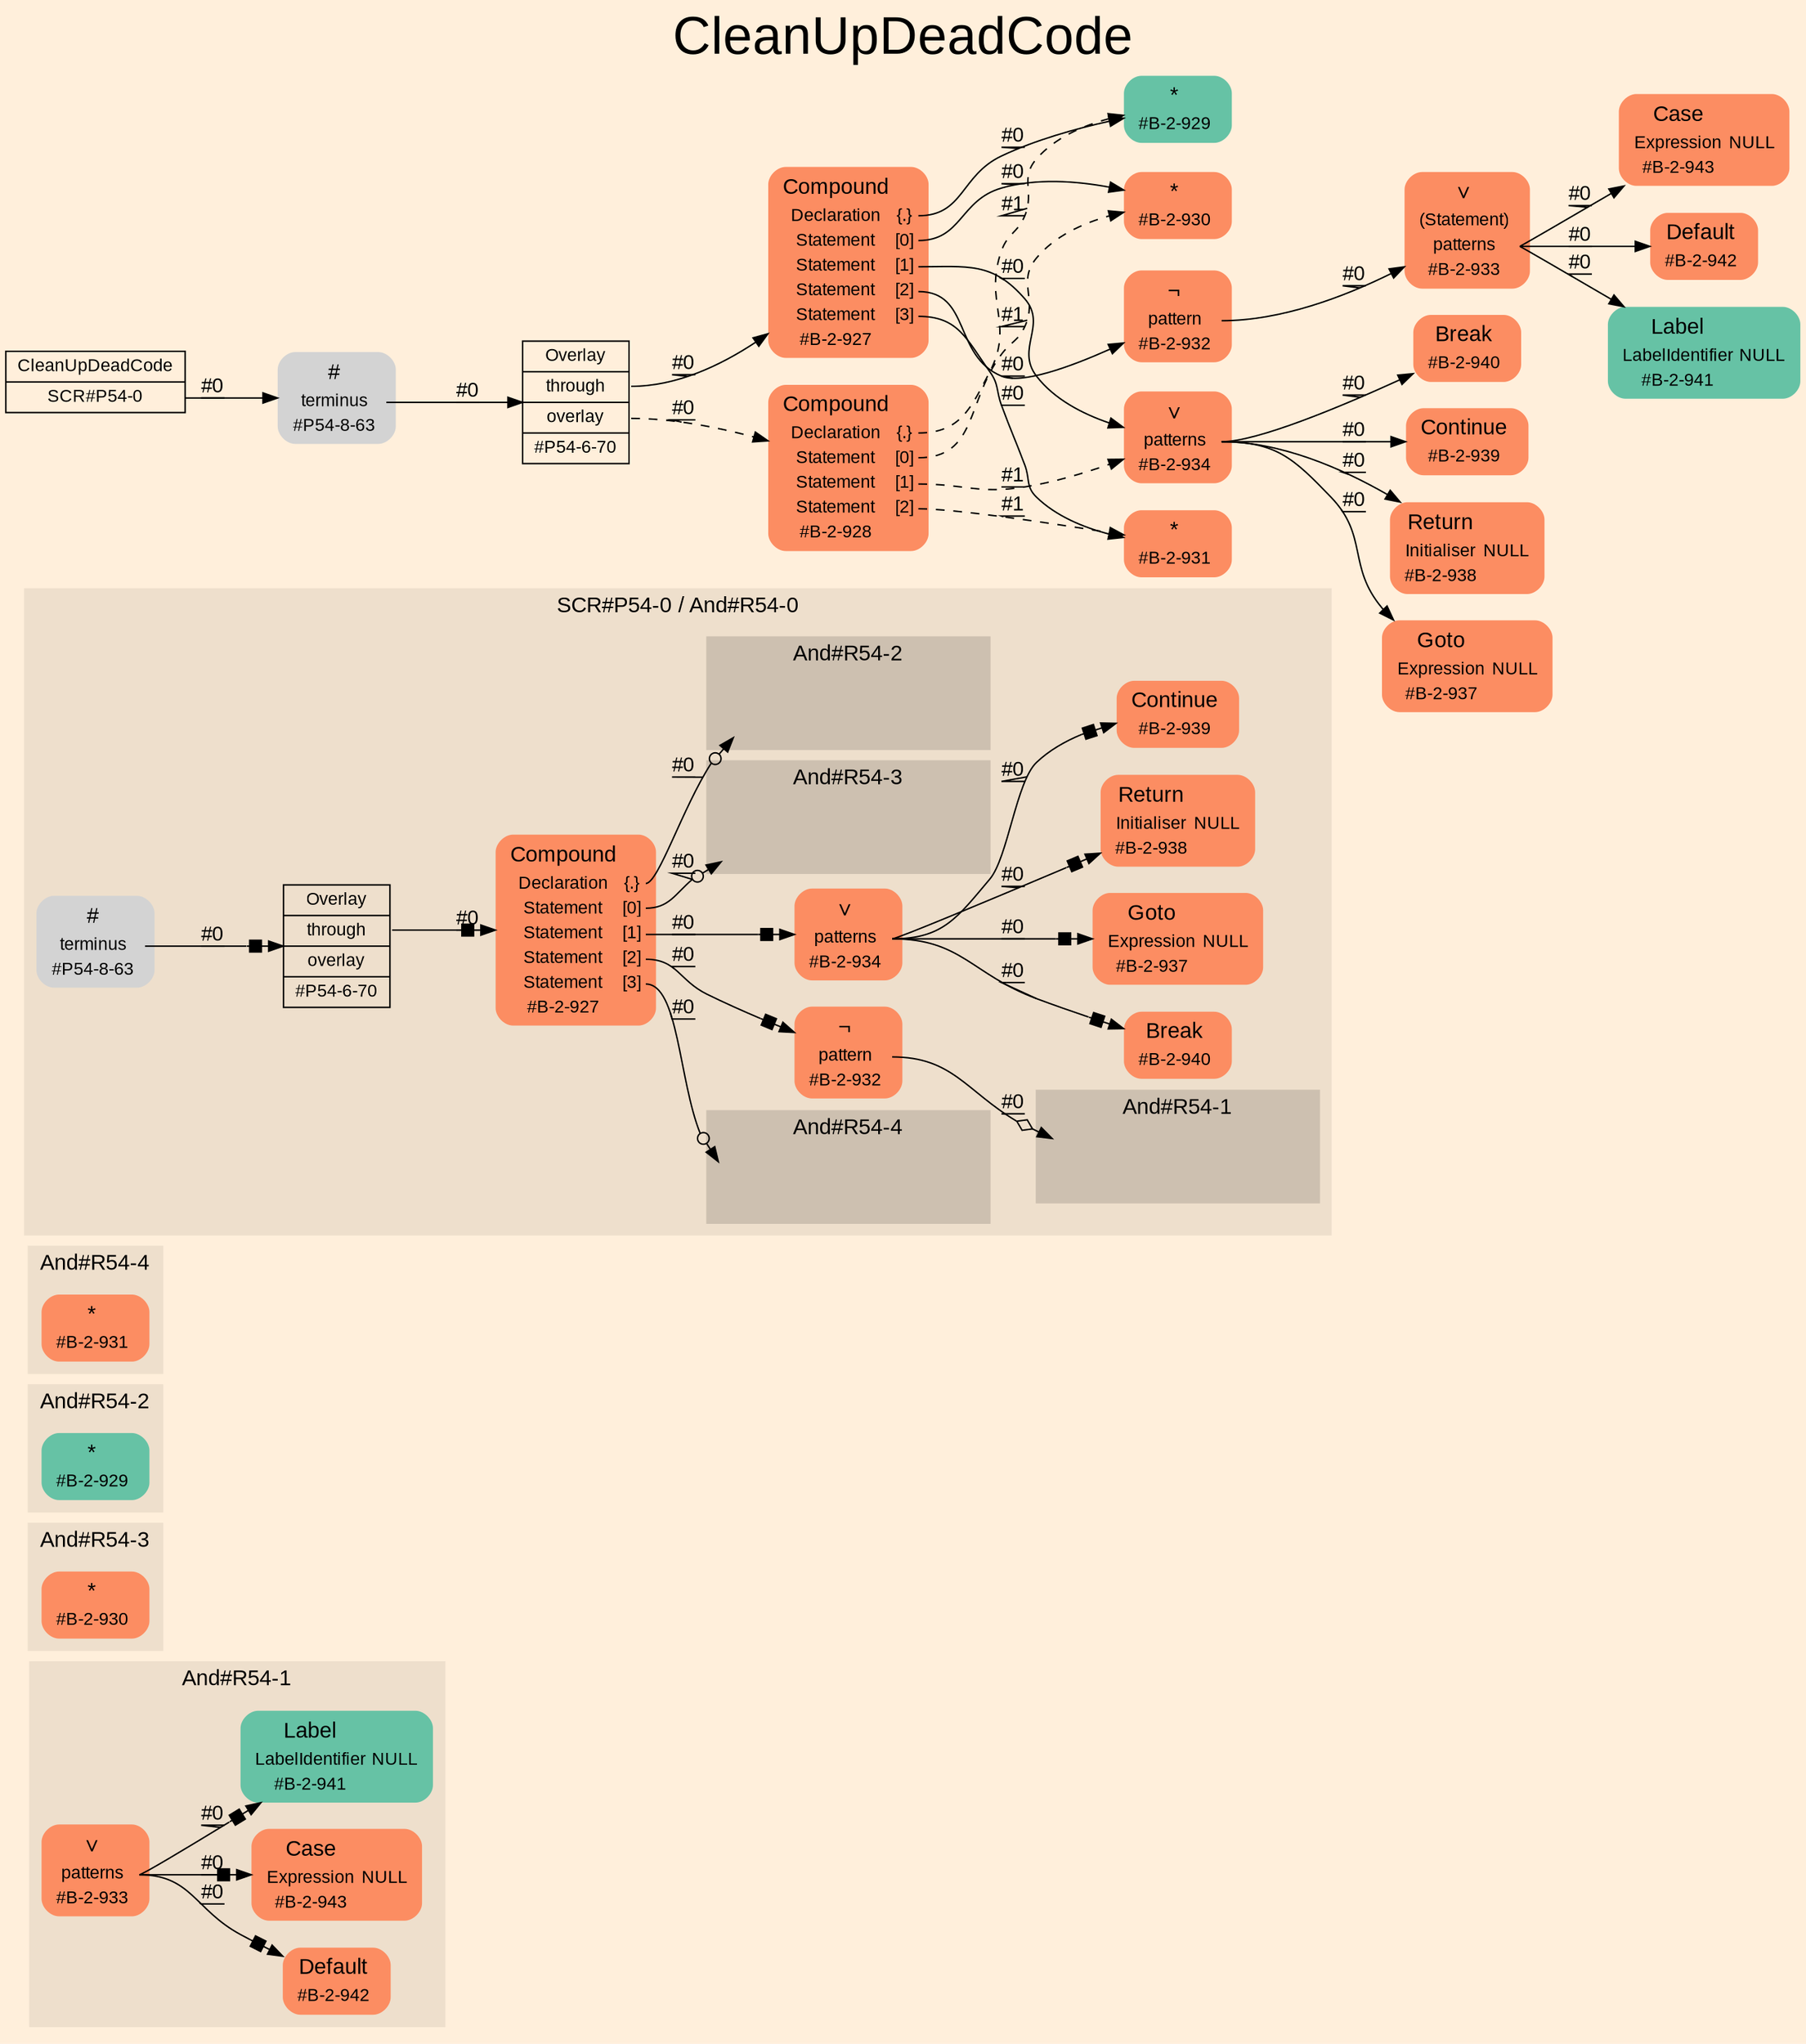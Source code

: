 digraph "CleanUpDeadCode" {
label = "CleanUpDeadCode"
labelloc = t
fontsize = "36"
graph [
    rankdir = "LR"
    ranksep = 0.3
    bgcolor = antiquewhite1
    color = black
    fontcolor = black
    fontname = "Arial"
];
node [
    fontname = "Arial"
];
edge [
    fontname = "Arial"
];

// -------------------- figure And#R54-1 --------------------
subgraph "clusterAnd#R54-1" {
    label = "And#R54-1"
    style = "filled"
    color = antiquewhite2
    fontsize = "15"
    "And#R54-1 / #B-2-933" [
        shape = "plaintext"
        fillcolor = "/set28/2"
        label = <<TABLE BORDER="0" CELLBORDER="0" CELLSPACING="0">
         <TR><TD><FONT POINT-SIZE="15.0">∨</FONT></TD><TD></TD></TR>
         <TR><TD>patterns</TD><TD PORT="port0"></TD></TR>
         <TR><TD>#B-2-933</TD><TD PORT="port1"></TD></TR>
        </TABLE>>
        style = "rounded,filled"
        fontsize = "12"
    ];
    
    "And#R54-1 / #B-2-941" [
        shape = "plaintext"
        fillcolor = "/set28/1"
        label = <<TABLE BORDER="0" CELLBORDER="0" CELLSPACING="0">
         <TR><TD><FONT POINT-SIZE="15.0">Label</FONT></TD><TD></TD></TR>
         <TR><TD>LabelIdentifier</TD><TD PORT="port0">NULL</TD></TR>
         <TR><TD>#B-2-941</TD><TD PORT="port1"></TD></TR>
        </TABLE>>
        style = "rounded,filled"
        fontsize = "12"
    ];
    
    "And#R54-1 / #B-2-942" [
        shape = "plaintext"
        fillcolor = "/set28/2"
        label = <<TABLE BORDER="0" CELLBORDER="0" CELLSPACING="0">
         <TR><TD><FONT POINT-SIZE="15.0">Default</FONT></TD><TD></TD></TR>
         <TR><TD>#B-2-942</TD><TD PORT="port0"></TD></TR>
        </TABLE>>
        style = "rounded,filled"
        fontsize = "12"
    ];
    
    "And#R54-1 / #B-2-943" [
        shape = "plaintext"
        fillcolor = "/set28/2"
        label = <<TABLE BORDER="0" CELLBORDER="0" CELLSPACING="0">
         <TR><TD><FONT POINT-SIZE="15.0">Case</FONT></TD><TD></TD></TR>
         <TR><TD>Expression</TD><TD PORT="port0">NULL</TD></TR>
         <TR><TD>#B-2-943</TD><TD PORT="port1"></TD></TR>
        </TABLE>>
        style = "rounded,filled"
        fontsize = "12"
    ];
    
}


// -------------------- figure And#R54-3 --------------------
subgraph "clusterAnd#R54-3" {
    label = "And#R54-3"
    style = "filled"
    color = antiquewhite2
    fontsize = "15"
    "And#R54-3 / #B-2-930" [
        shape = "plaintext"
        fillcolor = "/set28/2"
        label = <<TABLE BORDER="0" CELLBORDER="0" CELLSPACING="0">
         <TR><TD><FONT POINT-SIZE="15.0">*</FONT></TD><TD></TD></TR>
         <TR><TD>#B-2-930</TD><TD PORT="port0"></TD></TR>
        </TABLE>>
        style = "rounded,filled"
        fontsize = "12"
    ];
    
}


// -------------------- figure And#R54-2 --------------------
subgraph "clusterAnd#R54-2" {
    label = "And#R54-2"
    style = "filled"
    color = antiquewhite2
    fontsize = "15"
    "And#R54-2 / #B-2-929" [
        shape = "plaintext"
        fillcolor = "/set28/1"
        label = <<TABLE BORDER="0" CELLBORDER="0" CELLSPACING="0">
         <TR><TD><FONT POINT-SIZE="15.0">*</FONT></TD><TD></TD></TR>
         <TR><TD>#B-2-929</TD><TD PORT="port0"></TD></TR>
        </TABLE>>
        style = "rounded,filled"
        fontsize = "12"
    ];
    
}


// -------------------- figure And#R54-4 --------------------
subgraph "clusterAnd#R54-4" {
    label = "And#R54-4"
    style = "filled"
    color = antiquewhite2
    fontsize = "15"
    "And#R54-4 / #B-2-931" [
        shape = "plaintext"
        fillcolor = "/set28/2"
        label = <<TABLE BORDER="0" CELLBORDER="0" CELLSPACING="0">
         <TR><TD><FONT POINT-SIZE="15.0">*</FONT></TD><TD></TD></TR>
         <TR><TD>#B-2-931</TD><TD PORT="port0"></TD></TR>
        </TABLE>>
        style = "rounded,filled"
        fontsize = "12"
    ];
    
}


// -------------------- figure And#R54-0 --------------------
subgraph "clusterAnd#R54-0" {
    label = "SCR#P54-0 / And#R54-0"
    style = "filled"
    color = antiquewhite2
    fontsize = "15"
    "And#R54-0 / #B-2-927" [
        shape = "plaintext"
        fillcolor = "/set28/2"
        label = <<TABLE BORDER="0" CELLBORDER="0" CELLSPACING="0">
         <TR><TD><FONT POINT-SIZE="15.0">Compound</FONT></TD><TD></TD></TR>
         <TR><TD>Declaration</TD><TD PORT="port0">{.}</TD></TR>
         <TR><TD>Statement</TD><TD PORT="port1">[0]</TD></TR>
         <TR><TD>Statement</TD><TD PORT="port2">[1]</TD></TR>
         <TR><TD>Statement</TD><TD PORT="port3">[2]</TD></TR>
         <TR><TD>Statement</TD><TD PORT="port4">[3]</TD></TR>
         <TR><TD>#B-2-927</TD><TD PORT="port5"></TD></TR>
        </TABLE>>
        style = "rounded,filled"
        fontsize = "12"
    ];
    
    "And#R54-0 / #B-2-932" [
        shape = "plaintext"
        fillcolor = "/set28/2"
        label = <<TABLE BORDER="0" CELLBORDER="0" CELLSPACING="0">
         <TR><TD><FONT POINT-SIZE="15.0">¬</FONT></TD><TD></TD></TR>
         <TR><TD>pattern</TD><TD PORT="port0"></TD></TR>
         <TR><TD>#B-2-932</TD><TD PORT="port1"></TD></TR>
        </TABLE>>
        style = "rounded,filled"
        fontsize = "12"
    ];
    
    "And#R54-0 / #B-2-934" [
        shape = "plaintext"
        fillcolor = "/set28/2"
        label = <<TABLE BORDER="0" CELLBORDER="0" CELLSPACING="0">
         <TR><TD><FONT POINT-SIZE="15.0">∨</FONT></TD><TD></TD></TR>
         <TR><TD>patterns</TD><TD PORT="port0"></TD></TR>
         <TR><TD>#B-2-934</TD><TD PORT="port1"></TD></TR>
        </TABLE>>
        style = "rounded,filled"
        fontsize = "12"
    ];
    
    "And#R54-0 / #B-2-937" [
        shape = "plaintext"
        fillcolor = "/set28/2"
        label = <<TABLE BORDER="0" CELLBORDER="0" CELLSPACING="0">
         <TR><TD><FONT POINT-SIZE="15.0">Goto</FONT></TD><TD></TD></TR>
         <TR><TD>Expression</TD><TD PORT="port0">NULL</TD></TR>
         <TR><TD>#B-2-937</TD><TD PORT="port1"></TD></TR>
        </TABLE>>
        style = "rounded,filled"
        fontsize = "12"
    ];
    
    "And#R54-0 / #B-2-938" [
        shape = "plaintext"
        fillcolor = "/set28/2"
        label = <<TABLE BORDER="0" CELLBORDER="0" CELLSPACING="0">
         <TR><TD><FONT POINT-SIZE="15.0">Return</FONT></TD><TD></TD></TR>
         <TR><TD>Initialiser</TD><TD PORT="port0">NULL</TD></TR>
         <TR><TD>#B-2-938</TD><TD PORT="port1"></TD></TR>
        </TABLE>>
        style = "rounded,filled"
        fontsize = "12"
    ];
    
    "And#R54-0 / #B-2-939" [
        shape = "plaintext"
        fillcolor = "/set28/2"
        label = <<TABLE BORDER="0" CELLBORDER="0" CELLSPACING="0">
         <TR><TD><FONT POINT-SIZE="15.0">Continue</FONT></TD><TD></TD></TR>
         <TR><TD>#B-2-939</TD><TD PORT="port0"></TD></TR>
        </TABLE>>
        style = "rounded,filled"
        fontsize = "12"
    ];
    
    "And#R54-0 / #B-2-940" [
        shape = "plaintext"
        fillcolor = "/set28/2"
        label = <<TABLE BORDER="0" CELLBORDER="0" CELLSPACING="0">
         <TR><TD><FONT POINT-SIZE="15.0">Break</FONT></TD><TD></TD></TR>
         <TR><TD>#B-2-940</TD><TD PORT="port0"></TD></TR>
        </TABLE>>
        style = "rounded,filled"
        fontsize = "12"
    ];
    
    "And#R54-0 / #P54-6-70" [
        shape = "record"
        fillcolor = antiquewhite2
        label = "<fixed> Overlay | <port0> through | <port1> overlay | <port2> #P54-6-70"
        style = "filled"
        fontsize = "12"
        color = black
        fontcolor = black
    ];
    
    "And#R54-0 / #P54-8-63" [
        shape = "plaintext"
        label = <<TABLE BORDER="0" CELLBORDER="0" CELLSPACING="0">
         <TR><TD><FONT POINT-SIZE="15.0">#</FONT></TD><TD></TD></TR>
         <TR><TD>terminus</TD><TD PORT="port0"></TD></TR>
         <TR><TD>#P54-8-63</TD><TD PORT="port1"></TD></TR>
        </TABLE>>
        style = "rounded,filled"
        fontsize = "12"
    ];
    
    subgraph "clusterAnd#R54-0 / And#R54-2" {
        label = "And#R54-2"
        style = "filled"
        color = antiquewhite3
        fontsize = "15"
        "And#R54-0 / #0 / #B-2-929" [
            shape = "none"
            style = "invisible"
        ];
        
    }
    
    subgraph "clusterAnd#R54-0 / And#R54-3" {
        label = "And#R54-3"
        style = "filled"
        color = antiquewhite3
        fontsize = "15"
        "And#R54-0 / #0 / #B-2-930" [
            shape = "none"
            style = "invisible"
        ];
        
    }
    
    subgraph "clusterAnd#R54-0 / And#R54-4" {
        label = "And#R54-4"
        style = "filled"
        color = antiquewhite3
        fontsize = "15"
        "And#R54-0 / #0 / #B-2-931" [
            shape = "none"
            style = "invisible"
        ];
        
    }
    
    subgraph "clusterAnd#R54-0 / And#R54-1" {
        label = "And#R54-1"
        style = "filled"
        color = antiquewhite3
        fontsize = "15"
        "And#R54-0 / #0 / #B-2-933" [
            shape = "none"
            style = "invisible"
        ];
        
    }
    
}


// -------------------- transformation figure --------------------
"CR#P54-0" [
    shape = "record"
    fillcolor = antiquewhite1
    label = "<fixed> CleanUpDeadCode | <port0> SCR#P54-0"
    style = "filled"
    fontsize = "12"
    color = black
    fontcolor = black
];

"#P54-8-63" [
    shape = "plaintext"
    label = <<TABLE BORDER="0" CELLBORDER="0" CELLSPACING="0">
     <TR><TD><FONT POINT-SIZE="15.0">#</FONT></TD><TD></TD></TR>
     <TR><TD>terminus</TD><TD PORT="port0"></TD></TR>
     <TR><TD>#P54-8-63</TD><TD PORT="port1"></TD></TR>
    </TABLE>>
    style = "rounded,filled"
    fontsize = "12"
];

"#P54-6-70" [
    shape = "record"
    fillcolor = antiquewhite1
    label = "<fixed> Overlay | <port0> through | <port1> overlay | <port2> #P54-6-70"
    style = "filled"
    fontsize = "12"
    color = black
    fontcolor = black
];

"#B-2-927" [
    shape = "plaintext"
    fillcolor = "/set28/2"
    label = <<TABLE BORDER="0" CELLBORDER="0" CELLSPACING="0">
     <TR><TD><FONT POINT-SIZE="15.0">Compound</FONT></TD><TD></TD></TR>
     <TR><TD>Declaration</TD><TD PORT="port0">{.}</TD></TR>
     <TR><TD>Statement</TD><TD PORT="port1">[0]</TD></TR>
     <TR><TD>Statement</TD><TD PORT="port2">[1]</TD></TR>
     <TR><TD>Statement</TD><TD PORT="port3">[2]</TD></TR>
     <TR><TD>Statement</TD><TD PORT="port4">[3]</TD></TR>
     <TR><TD>#B-2-927</TD><TD PORT="port5"></TD></TR>
    </TABLE>>
    style = "rounded,filled"
    fontsize = "12"
];

"#B-2-929" [
    shape = "plaintext"
    fillcolor = "/set28/1"
    label = <<TABLE BORDER="0" CELLBORDER="0" CELLSPACING="0">
     <TR><TD><FONT POINT-SIZE="15.0">*</FONT></TD><TD></TD></TR>
     <TR><TD>#B-2-929</TD><TD PORT="port0"></TD></TR>
    </TABLE>>
    style = "rounded,filled"
    fontsize = "12"
];

"#B-2-930" [
    shape = "plaintext"
    fillcolor = "/set28/2"
    label = <<TABLE BORDER="0" CELLBORDER="0" CELLSPACING="0">
     <TR><TD><FONT POINT-SIZE="15.0">*</FONT></TD><TD></TD></TR>
     <TR><TD>#B-2-930</TD><TD PORT="port0"></TD></TR>
    </TABLE>>
    style = "rounded,filled"
    fontsize = "12"
];

"#B-2-934" [
    shape = "plaintext"
    fillcolor = "/set28/2"
    label = <<TABLE BORDER="0" CELLBORDER="0" CELLSPACING="0">
     <TR><TD><FONT POINT-SIZE="15.0">∨</FONT></TD><TD></TD></TR>
     <TR><TD>patterns</TD><TD PORT="port0"></TD></TR>
     <TR><TD>#B-2-934</TD><TD PORT="port1"></TD></TR>
    </TABLE>>
    style = "rounded,filled"
    fontsize = "12"
];

"#B-2-940" [
    shape = "plaintext"
    fillcolor = "/set28/2"
    label = <<TABLE BORDER="0" CELLBORDER="0" CELLSPACING="0">
     <TR><TD><FONT POINT-SIZE="15.0">Break</FONT></TD><TD></TD></TR>
     <TR><TD>#B-2-940</TD><TD PORT="port0"></TD></TR>
    </TABLE>>
    style = "rounded,filled"
    fontsize = "12"
];

"#B-2-939" [
    shape = "plaintext"
    fillcolor = "/set28/2"
    label = <<TABLE BORDER="0" CELLBORDER="0" CELLSPACING="0">
     <TR><TD><FONT POINT-SIZE="15.0">Continue</FONT></TD><TD></TD></TR>
     <TR><TD>#B-2-939</TD><TD PORT="port0"></TD></TR>
    </TABLE>>
    style = "rounded,filled"
    fontsize = "12"
];

"#B-2-938" [
    shape = "plaintext"
    fillcolor = "/set28/2"
    label = <<TABLE BORDER="0" CELLBORDER="0" CELLSPACING="0">
     <TR><TD><FONT POINT-SIZE="15.0">Return</FONT></TD><TD></TD></TR>
     <TR><TD>Initialiser</TD><TD PORT="port0">NULL</TD></TR>
     <TR><TD>#B-2-938</TD><TD PORT="port1"></TD></TR>
    </TABLE>>
    style = "rounded,filled"
    fontsize = "12"
];

"#B-2-937" [
    shape = "plaintext"
    fillcolor = "/set28/2"
    label = <<TABLE BORDER="0" CELLBORDER="0" CELLSPACING="0">
     <TR><TD><FONT POINT-SIZE="15.0">Goto</FONT></TD><TD></TD></TR>
     <TR><TD>Expression</TD><TD PORT="port0">NULL</TD></TR>
     <TR><TD>#B-2-937</TD><TD PORT="port1"></TD></TR>
    </TABLE>>
    style = "rounded,filled"
    fontsize = "12"
];

"#B-2-932" [
    shape = "plaintext"
    fillcolor = "/set28/2"
    label = <<TABLE BORDER="0" CELLBORDER="0" CELLSPACING="0">
     <TR><TD><FONT POINT-SIZE="15.0">¬</FONT></TD><TD></TD></TR>
     <TR><TD>pattern</TD><TD PORT="port0"></TD></TR>
     <TR><TD>#B-2-932</TD><TD PORT="port1"></TD></TR>
    </TABLE>>
    style = "rounded,filled"
    fontsize = "12"
];

"#B-2-933" [
    shape = "plaintext"
    fillcolor = "/set28/2"
    label = <<TABLE BORDER="0" CELLBORDER="0" CELLSPACING="0">
     <TR><TD><FONT POINT-SIZE="15.0">∨</FONT></TD><TD></TD></TR>
     <TR><TD>(Statement)</TD><TD PORT="port0"></TD></TR>
     <TR><TD>patterns</TD><TD PORT="port1"></TD></TR>
     <TR><TD>#B-2-933</TD><TD PORT="port2"></TD></TR>
    </TABLE>>
    style = "rounded,filled"
    fontsize = "12"
];

"#B-2-943" [
    shape = "plaintext"
    fillcolor = "/set28/2"
    label = <<TABLE BORDER="0" CELLBORDER="0" CELLSPACING="0">
     <TR><TD><FONT POINT-SIZE="15.0">Case</FONT></TD><TD></TD></TR>
     <TR><TD>Expression</TD><TD PORT="port0">NULL</TD></TR>
     <TR><TD>#B-2-943</TD><TD PORT="port1"></TD></TR>
    </TABLE>>
    style = "rounded,filled"
    fontsize = "12"
];

"#B-2-942" [
    shape = "plaintext"
    fillcolor = "/set28/2"
    label = <<TABLE BORDER="0" CELLBORDER="0" CELLSPACING="0">
     <TR><TD><FONT POINT-SIZE="15.0">Default</FONT></TD><TD></TD></TR>
     <TR><TD>#B-2-942</TD><TD PORT="port0"></TD></TR>
    </TABLE>>
    style = "rounded,filled"
    fontsize = "12"
];

"#B-2-941" [
    shape = "plaintext"
    fillcolor = "/set28/1"
    label = <<TABLE BORDER="0" CELLBORDER="0" CELLSPACING="0">
     <TR><TD><FONT POINT-SIZE="15.0">Label</FONT></TD><TD></TD></TR>
     <TR><TD>LabelIdentifier</TD><TD PORT="port0">NULL</TD></TR>
     <TR><TD>#B-2-941</TD><TD PORT="port1"></TD></TR>
    </TABLE>>
    style = "rounded,filled"
    fontsize = "12"
];

"#B-2-931" [
    shape = "plaintext"
    fillcolor = "/set28/2"
    label = <<TABLE BORDER="0" CELLBORDER="0" CELLSPACING="0">
     <TR><TD><FONT POINT-SIZE="15.0">*</FONT></TD><TD></TD></TR>
     <TR><TD>#B-2-931</TD><TD PORT="port0"></TD></TR>
    </TABLE>>
    style = "rounded,filled"
    fontsize = "12"
];

"#B-2-928" [
    shape = "plaintext"
    fillcolor = "/set28/2"
    label = <<TABLE BORDER="0" CELLBORDER="0" CELLSPACING="0">
     <TR><TD><FONT POINT-SIZE="15.0">Compound</FONT></TD><TD></TD></TR>
     <TR><TD>Declaration</TD><TD PORT="port0">{.}</TD></TR>
     <TR><TD>Statement</TD><TD PORT="port1">[0]</TD></TR>
     <TR><TD>Statement</TD><TD PORT="port2">[1]</TD></TR>
     <TR><TD>Statement</TD><TD PORT="port3">[2]</TD></TR>
     <TR><TD>#B-2-928</TD><TD PORT="port4"></TD></TR>
    </TABLE>>
    style = "rounded,filled"
    fontsize = "12"
];


// -------------------- links --------------------
// links for block CR#P54-0
"CR#P54-0":port0 -> "#P54-8-63" [
    label = "#0"
    decorate = true
    color = black
    fontcolor = black
];

// links for block #P54-8-63
"#P54-8-63":port0 -> "#P54-6-70" [
    label = "#0"
    decorate = true
    color = black
    fontcolor = black
];

// links for block #P54-6-70
"#P54-6-70":port0 -> "#B-2-927" [
    label = "#0"
    decorate = true
    color = black
    fontcolor = black
];

"#P54-6-70":port1 -> "#B-2-928" [
    style="dashed"
    label = "#0"
    decorate = true
    color = black
    fontcolor = black
];

// links for block #B-2-927
"#B-2-927":port0 -> "#B-2-929" [
    label = "#0"
    decorate = true
    color = black
    fontcolor = black
];

"#B-2-927":port1 -> "#B-2-930" [
    label = "#0"
    decorate = true
    color = black
    fontcolor = black
];

"#B-2-927":port2 -> "#B-2-934" [
    label = "#0"
    decorate = true
    color = black
    fontcolor = black
];

"#B-2-927":port3 -> "#B-2-932" [
    label = "#0"
    decorate = true
    color = black
    fontcolor = black
];

"#B-2-927":port4 -> "#B-2-931" [
    label = "#0"
    decorate = true
    color = black
    fontcolor = black
];

// links for block #B-2-929
// links for block #B-2-930
// links for block #B-2-934
"#B-2-934":port0 -> "#B-2-940" [
    label = "#0"
    decorate = true
    color = black
    fontcolor = black
];

"#B-2-934":port0 -> "#B-2-939" [
    label = "#0"
    decorate = true
    color = black
    fontcolor = black
];

"#B-2-934":port0 -> "#B-2-938" [
    label = "#0"
    decorate = true
    color = black
    fontcolor = black
];

"#B-2-934":port0 -> "#B-2-937" [
    label = "#0"
    decorate = true
    color = black
    fontcolor = black
];

// links for block #B-2-940
// links for block #B-2-939
// links for block #B-2-938
// links for block #B-2-937
// links for block #B-2-932
"#B-2-932":port0 -> "#B-2-933" [
    label = "#0"
    decorate = true
    color = black
    fontcolor = black
];

// links for block #B-2-933
"#B-2-933":port1 -> "#B-2-943" [
    label = "#0"
    decorate = true
    color = black
    fontcolor = black
];

"#B-2-933":port1 -> "#B-2-942" [
    label = "#0"
    decorate = true
    color = black
    fontcolor = black
];

"#B-2-933":port1 -> "#B-2-941" [
    label = "#0"
    decorate = true
    color = black
    fontcolor = black
];

// links for block #B-2-943
// links for block #B-2-942
// links for block #B-2-941
// links for block #B-2-931
// links for block #B-2-928
"#B-2-928":port0 -> "#B-2-929" [
    style="dashed"
    label = "#1"
    decorate = true
    color = black
    fontcolor = black
];

"#B-2-928":port1 -> "#B-2-930" [
    style="dashed"
    label = "#1"
    decorate = true
    color = black
    fontcolor = black
];

"#B-2-928":port2 -> "#B-2-934" [
    style="dashed"
    label = "#1"
    decorate = true
    color = black
    fontcolor = black
];

"#B-2-928":port3 -> "#B-2-931" [
    style="dashed"
    label = "#1"
    decorate = true
    color = black
    fontcolor = black
];

// links for block And#R54-0 / #B-2-927
"And#R54-0 / #B-2-927":port0 -> "And#R54-0 / #0 / #B-2-929" [
    arrowhead="normalnoneodot"
    label = "#0"
    decorate = true
    color = black
    fontcolor = black
];

"And#R54-0 / #B-2-927":port1 -> "And#R54-0 / #0 / #B-2-930" [
    arrowhead="normalnoneodot"
    label = "#0"
    decorate = true
    color = black
    fontcolor = black
];

"And#R54-0 / #B-2-927":port2 -> "And#R54-0 / #B-2-934" [
    arrowhead="normalnonebox"
    label = "#0"
    decorate = true
    color = black
    fontcolor = black
];

"And#R54-0 / #B-2-927":port3 -> "And#R54-0 / #B-2-932" [
    arrowhead="normalnonebox"
    label = "#0"
    decorate = true
    color = black
    fontcolor = black
];

"And#R54-0 / #B-2-927":port4 -> "And#R54-0 / #0 / #B-2-931" [
    arrowhead="normalnoneodot"
    label = "#0"
    decorate = true
    color = black
    fontcolor = black
];

// links for block And#R54-0 / #B-2-932
"And#R54-0 / #B-2-932":port0 -> "And#R54-0 / #0 / #B-2-933" [
    arrowhead="normalnoneodiamond"
    label = "#0"
    decorate = true
    color = black
    fontcolor = black
];

// links for block And#R54-0 / #B-2-934
"And#R54-0 / #B-2-934":port0 -> "And#R54-0 / #B-2-940" [
    arrowhead="normalnonebox"
    label = "#0"
    decorate = true
    color = black
    fontcolor = black
];

"And#R54-0 / #B-2-934":port0 -> "And#R54-0 / #B-2-939" [
    arrowhead="normalnonebox"
    label = "#0"
    decorate = true
    color = black
    fontcolor = black
];

"And#R54-0 / #B-2-934":port0 -> "And#R54-0 / #B-2-938" [
    arrowhead="normalnonebox"
    label = "#0"
    decorate = true
    color = black
    fontcolor = black
];

"And#R54-0 / #B-2-934":port0 -> "And#R54-0 / #B-2-937" [
    arrowhead="normalnonebox"
    label = "#0"
    decorate = true
    color = black
    fontcolor = black
];

// links for block And#R54-0 / #B-2-937
// links for block And#R54-0 / #B-2-938
// links for block And#R54-0 / #B-2-939
// links for block And#R54-0 / #B-2-940
// links for block And#R54-0 / #P54-6-70
"And#R54-0 / #P54-6-70":port0 -> "And#R54-0 / #B-2-927" [
    arrowhead="normalnonebox"
    label = "#0"
    decorate = true
    color = black
    fontcolor = black
];

// links for block And#R54-0 / #P54-8-63
"And#R54-0 / #P54-8-63":port0 -> "And#R54-0 / #P54-6-70" [
    arrowhead="normalnonebox"
    label = "#0"
    decorate = true
    color = black
    fontcolor = black
];

// links for block And#R54-0 / #0 / #B-2-929
// links for block And#R54-0 / #0 / #B-2-930
// links for block And#R54-0 / #0 / #B-2-931
// links for block And#R54-0 / #0 / #B-2-933
// links for block And#R54-4 / #B-2-931
// links for block And#R54-2 / #B-2-929
// links for block And#R54-3 / #B-2-930
// links for block And#R54-1 / #B-2-933
"And#R54-1 / #B-2-933":port0 -> "And#R54-1 / #B-2-943" [
    arrowhead="normalnonebox"
    label = "#0"
    decorate = true
    color = black
    fontcolor = black
];

"And#R54-1 / #B-2-933":port0 -> "And#R54-1 / #B-2-942" [
    arrowhead="normalnonebox"
    label = "#0"
    decorate = true
    color = black
    fontcolor = black
];

"And#R54-1 / #B-2-933":port0 -> "And#R54-1 / #B-2-941" [
    arrowhead="normalnonebox"
    label = "#0"
    decorate = true
    color = black
    fontcolor = black
];

// links for block And#R54-1 / #B-2-941
// links for block And#R54-1 / #B-2-942
// links for block And#R54-1 / #B-2-943
}
